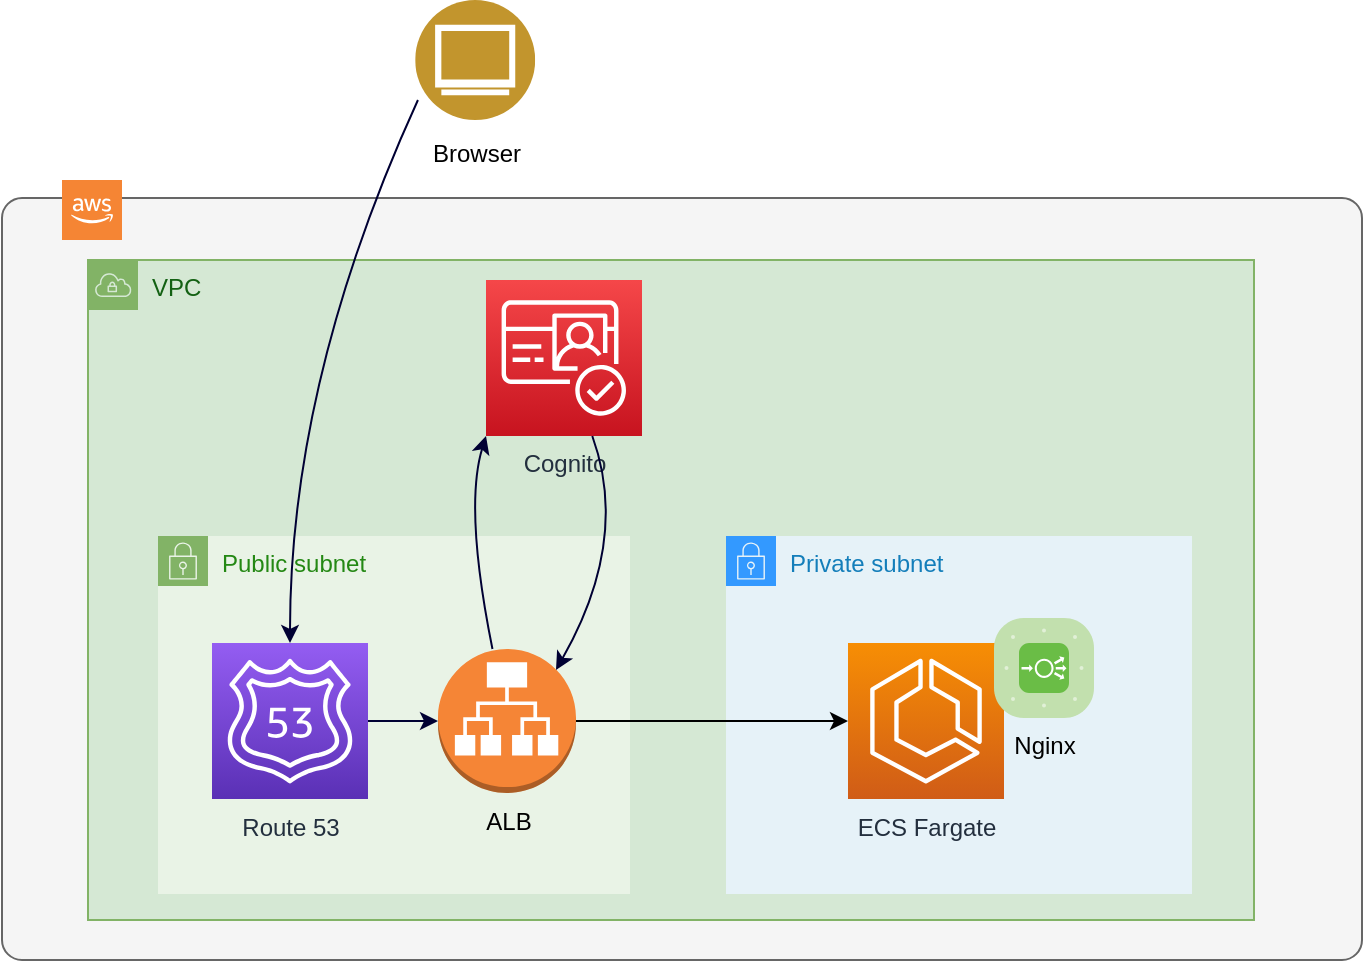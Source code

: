 <mxfile>
    <diagram id="Ea12OsAzPbiitkjIeWRn" name="Page-1">
        <mxGraphModel dx="322" dy="700" grid="0" gridSize="10" guides="1" tooltips="1" connect="1" arrows="1" fold="1" page="1" pageScale="1" pageWidth="850" pageHeight="1100" background="none" math="0" shadow="0">
            <root>
                <mxCell id="0"/>
                <mxCell id="1" parent="0"/>
                <mxCell id="2" value="" style="shape=mxgraph.mockup.containers.marginRect;rectMarginTop=10;strokeColor=#666666;strokeWidth=1;dashed=0;rounded=1;arcSize=5;recursiveResize=0;fillColor=#f5f5f5;fontColor=#333333;" vertex="1" parent="1">
                    <mxGeometry x="40" y="109" width="680" height="391" as="geometry"/>
                </mxCell>
                <mxCell id="3" value="&lt;font color=&quot;#000000&quot;&gt;&lt;span style=&quot;background-color: rgb(255 , 255 , 255)&quot;&gt;Browser&lt;/span&gt;&lt;/font&gt;" style="aspect=fixed;perimeter=ellipsePerimeter;html=1;align=center;shadow=0;dashed=0;fontColor=#4277BB;labelBackgroundColor=none;fontSize=12;spacingTop=3;image;image=img/lib/ibm/users/browser.svg;strokeColor=#F0F0F0;" vertex="1" parent="1">
                    <mxGeometry x="246.59" y="20" width="60" height="60" as="geometry"/>
                </mxCell>
                <mxCell id="4" value="VPC" style="points=[[0,0],[0.25,0],[0.5,0],[0.75,0],[1,0],[1,0.25],[1,0.5],[1,0.75],[1,1],[0.75,1],[0.5,1],[0.25,1],[0,1],[0,0.75],[0,0.5],[0,0.25]];outlineConnect=0;html=1;whiteSpace=wrap;fontSize=12;fontStyle=0;shape=mxgraph.aws4.group;grIcon=mxgraph.aws4.group_vpc;strokeColor=#82b366;fillColor=#d5e8d4;verticalAlign=top;align=left;spacingLeft=30;dashed=0;fontColor=#136113;" vertex="1" parent="1">
                    <mxGeometry x="83" y="150" width="583" height="330" as="geometry"/>
                </mxCell>
                <mxCell id="5" value="Public subnet" style="points=[[0,0],[0.25,0],[0.5,0],[0.75,0],[1,0],[1,0.25],[1,0.5],[1,0.75],[1,1],[0.75,1],[0.5,1],[0.25,1],[0,1],[0,0.75],[0,0.5],[0,0.25]];outlineConnect=0;gradientColor=none;html=1;whiteSpace=wrap;fontSize=12;fontStyle=0;shape=mxgraph.aws4.group;grIcon=mxgraph.aws4.group_security_group;grStroke=0;strokeColor=#82B366;fillColor=#E9F3E6;verticalAlign=top;align=left;spacingLeft=30;fontColor=#248814;dashed=0;" vertex="1" parent="1">
                    <mxGeometry x="118" y="288" width="236" height="179" as="geometry"/>
                </mxCell>
                <mxCell id="6" value="Private subnet" style="points=[[0,0],[0.25,0],[0.5,0],[0.75,0],[1,0],[1,0.25],[1,0.5],[1,0.75],[1,1],[0.75,1],[0.5,1],[0.25,1],[0,1],[0,0.75],[0,0.5],[0,0.25]];outlineConnect=0;gradientColor=none;html=1;whiteSpace=wrap;fontSize=12;fontStyle=0;shape=mxgraph.aws4.group;grIcon=mxgraph.aws4.group_security_group;grStroke=0;strokeColor=#3399FF;fillColor=#E6F2F8;verticalAlign=top;align=left;spacingLeft=30;fontColor=#147EBA;dashed=0;" vertex="1" parent="1">
                    <mxGeometry x="402" y="288" width="233" height="179" as="geometry"/>
                </mxCell>
                <mxCell id="7" value="" style="endArrow=classic;html=1;strokeColor=#000000;entryX=0;entryY=0.5;entryDx=0;entryDy=0;entryPerimeter=0;" edge="1" parent="1" source="17" target="18">
                    <mxGeometry width="50" height="50" relative="1" as="geometry">
                        <mxPoint x="202.5" y="377.5" as="sourcePoint"/>
                        <mxPoint x="360" y="377.5" as="targetPoint"/>
                    </mxGeometry>
                </mxCell>
                <mxCell id="12" value="" style="outlineConnect=0;dashed=0;verticalLabelPosition=bottom;verticalAlign=top;align=center;html=1;shape=mxgraph.aws3.cloud_2;fillColor=#F58534;gradientColor=none;" vertex="1" parent="1">
                    <mxGeometry x="70" y="110" width="30" height="30" as="geometry"/>
                </mxCell>
                <mxCell id="17" value="ALB" style="outlineConnect=0;dashed=0;verticalLabelPosition=bottom;verticalAlign=top;align=center;html=1;shape=mxgraph.aws3.application_load_balancer;fillColor=#F58536;gradientColor=none;fontColor=#000000;" vertex="1" parent="1">
                    <mxGeometry x="258" y="344.5" width="69" height="72" as="geometry"/>
                </mxCell>
                <mxCell id="18" value="ECS Fargate" style="points=[[0,0,0],[0.25,0,0],[0.5,0,0],[0.75,0,0],[1,0,0],[0,1,0],[0.25,1,0],[0.5,1,0],[0.75,1,0],[1,1,0],[0,0.25,0],[0,0.5,0],[0,0.75,0],[1,0.25,0],[1,0.5,0],[1,0.75,0]];outlineConnect=0;fontColor=#232F3E;gradientColor=#F78E04;gradientDirection=north;fillColor=#D05C17;strokeColor=#ffffff;dashed=0;verticalLabelPosition=bottom;verticalAlign=top;align=center;html=1;fontSize=12;fontStyle=0;aspect=fixed;shape=mxgraph.aws4.resourceIcon;resIcon=mxgraph.aws4.ecs;" vertex="1" parent="1">
                    <mxGeometry x="463" y="341.5" width="78" height="78" as="geometry"/>
                </mxCell>
                <mxCell id="19" value="Cognito" style="points=[[0,0,0],[0.25,0,0],[0.5,0,0],[0.75,0,0],[1,0,0],[0,1,0],[0.25,1,0],[0.5,1,0],[0.75,1,0],[1,1,0],[0,0.25,0],[0,0.5,0],[0,0.75,0],[1,0.25,0],[1,0.5,0],[1,0.75,0]];outlineConnect=0;fontColor=#232F3E;gradientColor=#F54749;gradientDirection=north;fillColor=#C7131F;strokeColor=#ffffff;dashed=0;verticalLabelPosition=bottom;verticalAlign=top;align=center;html=1;fontSize=12;fontStyle=0;aspect=fixed;shape=mxgraph.aws4.resourceIcon;resIcon=mxgraph.aws4.cognito;" vertex="1" parent="1">
                    <mxGeometry x="282" y="160" width="78" height="78" as="geometry"/>
                </mxCell>
                <mxCell id="20" value="" style="curved=1;endArrow=classic;html=1;strokeColor=#000033;startArrow=none;startFill=0;entryX=0;entryY=1;entryDx=0;entryDy=0;entryPerimeter=0;" edge="1" parent="1" source="17" target="19">
                    <mxGeometry width="50" height="50" relative="1" as="geometry">
                        <mxPoint x="267.235" y="82.921" as="sourcePoint"/>
                        <mxPoint x="182.5" y="321.5" as="targetPoint"/>
                        <Array as="points">
                            <mxPoint x="271" y="274"/>
                        </Array>
                    </mxGeometry>
                </mxCell>
                <mxCell id="21" value="" style="curved=1;endArrow=classic;html=1;strokeColor=#000033;startArrow=none;startFill=0;entryX=0.855;entryY=0.145;entryDx=0;entryDy=0;entryPerimeter=0;" edge="1" parent="1" source="19" target="17">
                    <mxGeometry width="50" height="50" relative="1" as="geometry">
                        <mxPoint x="277.235" y="92.921" as="sourcePoint"/>
                        <mxPoint x="192.5" y="331.5" as="targetPoint"/>
                        <Array as="points">
                            <mxPoint x="354" y="290"/>
                        </Array>
                    </mxGeometry>
                </mxCell>
                <mxCell id="22" value="Route 53" style="points=[[0,0,0],[0.25,0,0],[0.5,0,0],[0.75,0,0],[1,0,0],[0,1,0],[0.25,1,0],[0.5,1,0],[0.75,1,0],[1,1,0],[0,0.25,0],[0,0.5,0],[0,0.75,0],[1,0.25,0],[1,0.5,0],[1,0.75,0]];outlineConnect=0;fontColor=#232F3E;gradientColor=#945DF2;gradientDirection=north;fillColor=#5A30B5;strokeColor=#ffffff;dashed=0;verticalLabelPosition=bottom;verticalAlign=top;align=center;html=1;fontSize=12;fontStyle=0;aspect=fixed;shape=mxgraph.aws4.resourceIcon;resIcon=mxgraph.aws4.route_53;" vertex="1" parent="1">
                    <mxGeometry x="145" y="341.5" width="78" height="78" as="geometry"/>
                </mxCell>
                <mxCell id="23" value="" style="curved=1;endArrow=classic;html=1;strokeColor=#000033;startArrow=none;startFill=0;exitX=0.023;exitY=0.833;exitDx=0;exitDy=0;exitPerimeter=0;" edge="1" parent="1" source="3" target="22">
                    <mxGeometry width="50" height="50" relative="1" as="geometry">
                        <mxPoint x="275.725" y="87.963" as="sourcePoint"/>
                        <mxPoint x="278.005" y="361.94" as="targetPoint"/>
                        <Array as="points">
                            <mxPoint x="184" y="210"/>
                        </Array>
                    </mxGeometry>
                </mxCell>
                <mxCell id="24" value="" style="curved=1;endArrow=classic;html=1;strokeColor=#000033;startArrow=none;startFill=0;entryX=0;entryY=0.5;entryDx=0;entryDy=0;entryPerimeter=0;exitX=1;exitY=0.5;exitDx=0;exitDy=0;exitPerimeter=0;" edge="1" parent="1" source="22" target="17">
                    <mxGeometry width="50" height="50" relative="1" as="geometry">
                        <mxPoint x="295.022" y="351.5" as="sourcePoint"/>
                        <mxPoint x="292" y="248" as="targetPoint"/>
                        <Array as="points"/>
                    </mxGeometry>
                </mxCell>
                <mxCell id="25" value="Nginx" style="verticalLabelPosition=bottom;html=1;fillColor=#6ABD46;strokeColor=#ffffff;verticalAlign=top;align=center;points=[[0.085,0.085,0],[0.915,0.085,0],[0.915,0.915,0],[0.085,0.915,0],[0.25,0,0],[0.5,0,0],[0.75,0,0],[1,0.25,0],[1,0.5,0],[1,0.75,0],[0.75,1,0],[0.5,1,0],[0.25,1,0],[0,0.75,0],[0,0.5,0],[0,0.25,0]];pointerEvents=1;shape=mxgraph.cisco_safe.compositeIcon;bgIcon=mxgraph.cisco_safe.architecture.generic_appliance;resIcon=mxgraph.cisco_safe.architecture.load_balancer;fontColor=#000000;" vertex="1" parent="1">
                    <mxGeometry x="536" y="329" width="50" height="50" as="geometry"/>
                </mxCell>
            </root>
        </mxGraphModel>
    </diagram>
</mxfile>